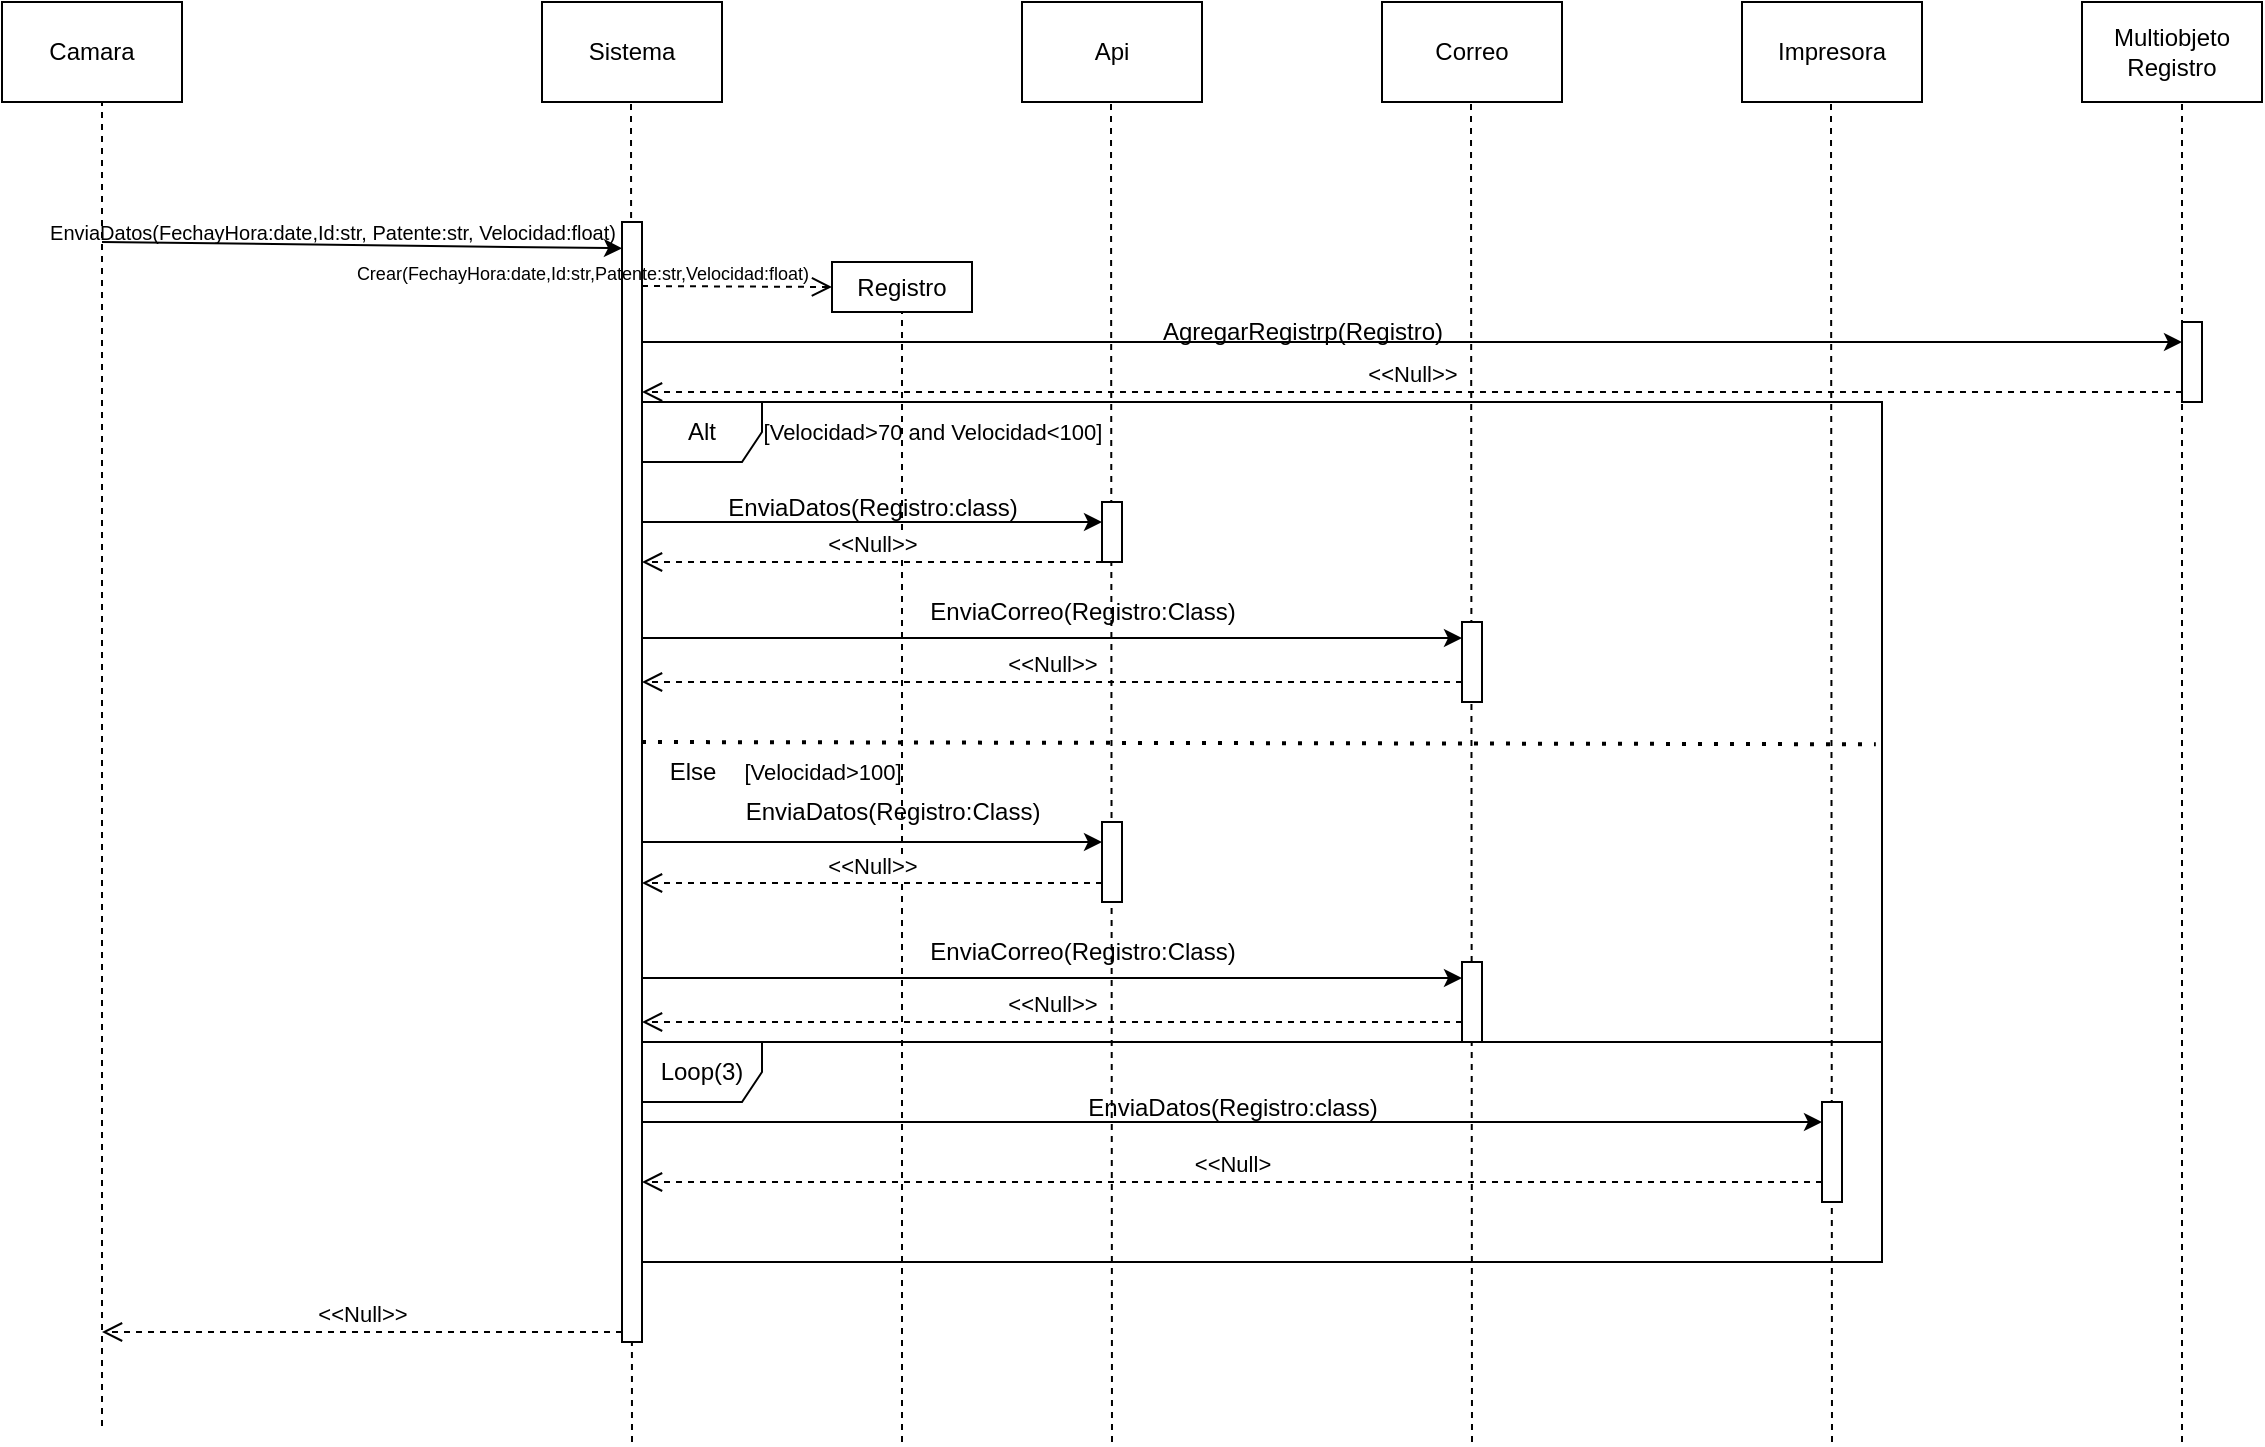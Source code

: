 <mxfile version="24.8.6">
  <diagram name="Page-1" id="2YBvvXClWsGukQMizWep">
    <mxGraphModel dx="1354" dy="720" grid="1" gridSize="10" guides="1" tooltips="1" connect="1" arrows="1" fold="1" page="1" pageScale="1" pageWidth="850" pageHeight="1100" math="0" shadow="0">
      <root>
        <mxCell id="0" />
        <mxCell id="1" parent="0" />
        <mxCell id="hMRMxi6KnBBkHidGudMh-1" value="Camara" style="rounded=0;whiteSpace=wrap;html=1;" vertex="1" parent="1">
          <mxGeometry x="10" y="190" width="90" height="50" as="geometry" />
        </mxCell>
        <mxCell id="hMRMxi6KnBBkHidGudMh-3" value="Sistema" style="rounded=0;whiteSpace=wrap;html=1;" vertex="1" parent="1">
          <mxGeometry x="280" y="190" width="90" height="50" as="geometry" />
        </mxCell>
        <mxCell id="hMRMxi6KnBBkHidGudMh-4" value="" style="endArrow=none;dashed=1;html=1;rounded=0;" edge="1" parent="1">
          <mxGeometry width="50" height="50" relative="1" as="geometry">
            <mxPoint x="60" y="902" as="sourcePoint" />
            <mxPoint x="60" y="240" as="targetPoint" />
          </mxGeometry>
        </mxCell>
        <mxCell id="hMRMxi6KnBBkHidGudMh-5" value="" style="endArrow=none;dashed=1;html=1;rounded=0;" edge="1" parent="1">
          <mxGeometry width="50" height="50" relative="1" as="geometry">
            <mxPoint x="325" y="910" as="sourcePoint" />
            <mxPoint x="324.5" y="240" as="targetPoint" />
          </mxGeometry>
        </mxCell>
        <mxCell id="hMRMxi6KnBBkHidGudMh-6" value="" style="endArrow=classic;html=1;rounded=0;" edge="1" parent="1">
          <mxGeometry width="50" height="50" relative="1" as="geometry">
            <mxPoint x="320" y="309.655" as="sourcePoint" />
            <mxPoint x="330" y="310" as="targetPoint" />
          </mxGeometry>
        </mxCell>
        <mxCell id="hMRMxi6KnBBkHidGudMh-9" value="Registro" style="rounded=0;whiteSpace=wrap;html=1;" vertex="1" parent="1">
          <mxGeometry x="425" y="320" width="70" height="25" as="geometry" />
        </mxCell>
        <mxCell id="hMRMxi6KnBBkHidGudMh-10" value="" style="html=1;points=[[0,0,0,0,5],[0,1,0,0,-5],[1,0,0,0,5],[1,1,0,0,-5]];perimeter=orthogonalPerimeter;outlineConnect=0;targetShapes=umlLifeline;portConstraint=eastwest;newEdgeStyle={&quot;curved&quot;:0,&quot;rounded&quot;:0};" vertex="1" parent="1">
          <mxGeometry x="320" y="300" width="10" height="560" as="geometry" />
        </mxCell>
        <mxCell id="hMRMxi6KnBBkHidGudMh-13" value="" style="endArrow=classic;html=1;rounded=0;" edge="1" parent="1">
          <mxGeometry width="50" height="50" relative="1" as="geometry">
            <mxPoint x="60" y="310" as="sourcePoint" />
            <mxPoint x="320" y="313.133" as="targetPoint" />
          </mxGeometry>
        </mxCell>
        <mxCell id="hMRMxi6KnBBkHidGudMh-14" value="&lt;font style=&quot;font-size: 10px;&quot;&gt;EnviaDatos(FechayHora:date,Id:str, Patente:str, Velocidad:float)&lt;/font&gt;" style="text;html=1;align=center;verticalAlign=middle;resizable=0;points=[];autosize=1;strokeColor=none;fillColor=none;" vertex="1" parent="1">
          <mxGeometry x="20" y="290" width="310" height="30" as="geometry" />
        </mxCell>
        <mxCell id="hMRMxi6KnBBkHidGudMh-18" value="&lt;font style=&quot;font-size: 9px;&quot;&gt;Crear(FechayHora:date,Id:str,Patente:str,Velocidad:float)&lt;/font&gt;" style="text;html=1;align=center;verticalAlign=middle;resizable=0;points=[];autosize=1;strokeColor=none;fillColor=none;" vertex="1" parent="1">
          <mxGeometry x="175" y="310" width="250" height="30" as="geometry" />
        </mxCell>
        <mxCell id="hMRMxi6KnBBkHidGudMh-22" value="" style="html=1;verticalAlign=bottom;endArrow=open;dashed=1;endSize=8;curved=0;rounded=0;entryX=0;entryY=0.5;entryDx=0;entryDy=0;" edge="1" parent="1" target="hMRMxi6KnBBkHidGudMh-9">
          <mxGeometry relative="1" as="geometry">
            <mxPoint x="330" y="332" as="sourcePoint" />
            <mxPoint x="400" y="332" as="targetPoint" />
          </mxGeometry>
        </mxCell>
        <mxCell id="hMRMxi6KnBBkHidGudMh-24" value="" style="endArrow=none;dashed=1;html=1;rounded=0;" edge="1" parent="1">
          <mxGeometry width="50" height="50" relative="1" as="geometry">
            <mxPoint x="460" y="910" as="sourcePoint" />
            <mxPoint x="460" y="345" as="targetPoint" />
          </mxGeometry>
        </mxCell>
        <mxCell id="hMRMxi6KnBBkHidGudMh-26" value="Api&lt;span style=&quot;color: rgba(0, 0, 0, 0); font-family: monospace; font-size: 0px; text-align: start; text-wrap-mode: nowrap;&quot;&gt;%3CmxGraphModel%3E%3Croot%3E%3CmxCell%20id%3D%220%22%2F%3E%3CmxCell%20id%3D%221%22%20parent%3D%220%22%2F%3E%3CmxCell%20id%3D%222%22%20value%3D%22Sistema%22%20style%3D%22rounded%3D0%3BwhiteSpace%3Dwrap%3Bhtml%3D1%3B%22%20vertex%3D%221%22%20parent%3D%221%22%3E%3CmxGeometry%20x%3D%22280%22%20y%3D%22190%22%20width%3D%2290%22%20height%3D%2250%22%20as%3D%22geometry%22%2F%3E%3C%2FmxCell%3E%3C%2Froot%3E%3C%2FmxGraphModel%3E&lt;/span&gt;" style="rounded=0;whiteSpace=wrap;html=1;" vertex="1" parent="1">
          <mxGeometry x="520" y="190" width="90" height="50" as="geometry" />
        </mxCell>
        <mxCell id="hMRMxi6KnBBkHidGudMh-27" value="Correo" style="rounded=0;whiteSpace=wrap;html=1;" vertex="1" parent="1">
          <mxGeometry x="700" y="190" width="90" height="50" as="geometry" />
        </mxCell>
        <mxCell id="hMRMxi6KnBBkHidGudMh-28" value="Impresora" style="rounded=0;whiteSpace=wrap;html=1;" vertex="1" parent="1">
          <mxGeometry x="880" y="190" width="90" height="50" as="geometry" />
        </mxCell>
        <mxCell id="hMRMxi6KnBBkHidGudMh-29" value="" style="endArrow=none;dashed=1;html=1;rounded=0;" edge="1" parent="1">
          <mxGeometry width="50" height="50" relative="1" as="geometry">
            <mxPoint x="565" y="910" as="sourcePoint" />
            <mxPoint x="564.5" y="240" as="targetPoint" />
          </mxGeometry>
        </mxCell>
        <mxCell id="hMRMxi6KnBBkHidGudMh-30" value="" style="endArrow=none;dashed=1;html=1;rounded=0;" edge="1" parent="1">
          <mxGeometry width="50" height="50" relative="1" as="geometry">
            <mxPoint x="745" y="910" as="sourcePoint" />
            <mxPoint x="744.5" y="240" as="targetPoint" />
          </mxGeometry>
        </mxCell>
        <mxCell id="hMRMxi6KnBBkHidGudMh-31" value="" style="endArrow=none;dashed=1;html=1;rounded=0;" edge="1" parent="1">
          <mxGeometry width="50" height="50" relative="1" as="geometry">
            <mxPoint x="925" y="910" as="sourcePoint" />
            <mxPoint x="924.5" y="240" as="targetPoint" />
          </mxGeometry>
        </mxCell>
        <mxCell id="hMRMxi6KnBBkHidGudMh-32" value="Alt" style="shape=umlFrame;whiteSpace=wrap;html=1;pointerEvents=0;" vertex="1" parent="1">
          <mxGeometry x="330" y="390" width="620" height="430" as="geometry" />
        </mxCell>
        <mxCell id="hMRMxi6KnBBkHidGudMh-33" value="Multiobjeto&lt;div&gt;Registro&lt;/div&gt;" style="rounded=0;whiteSpace=wrap;html=1;" vertex="1" parent="1">
          <mxGeometry x="1050" y="190" width="90" height="50" as="geometry" />
        </mxCell>
        <mxCell id="hMRMxi6KnBBkHidGudMh-34" value="" style="endArrow=none;dashed=1;html=1;rounded=0;" edge="1" parent="1">
          <mxGeometry width="50" height="50" relative="1" as="geometry">
            <mxPoint x="1100" y="910" as="sourcePoint" />
            <mxPoint x="1100" y="240" as="targetPoint" />
          </mxGeometry>
        </mxCell>
        <mxCell id="hMRMxi6KnBBkHidGudMh-35" value="" style="endArrow=classic;html=1;rounded=0;" edge="1" parent="1" target="hMRMxi6KnBBkHidGudMh-38">
          <mxGeometry width="50" height="50" relative="1" as="geometry">
            <mxPoint x="330" y="360" as="sourcePoint" />
            <mxPoint x="1150" y="360" as="targetPoint" />
          </mxGeometry>
        </mxCell>
        <mxCell id="hMRMxi6KnBBkHidGudMh-36" value="AgregarRegistrp(Registro)" style="text;html=1;align=center;verticalAlign=middle;resizable=0;points=[];autosize=1;strokeColor=none;fillColor=none;" vertex="1" parent="1">
          <mxGeometry x="580" y="340" width="160" height="30" as="geometry" />
        </mxCell>
        <mxCell id="hMRMxi6KnBBkHidGudMh-37" value="&amp;lt;&amp;lt;Null&amp;gt;&amp;gt;" style="html=1;verticalAlign=bottom;endArrow=open;dashed=1;endSize=8;curved=0;rounded=0;exitX=0;exitY=1;exitDx=0;exitDy=-5;exitPerimeter=0;" edge="1" parent="1" source="hMRMxi6KnBBkHidGudMh-38" target="hMRMxi6KnBBkHidGudMh-10">
          <mxGeometry relative="1" as="geometry">
            <mxPoint x="1150" y="380" as="sourcePoint" />
            <mxPoint x="1070" y="380" as="targetPoint" />
          </mxGeometry>
        </mxCell>
        <mxCell id="hMRMxi6KnBBkHidGudMh-38" value="" style="html=1;points=[[0,0,0,0,5],[0,1,0,0,-5],[1,0,0,0,5],[1,1,0,0,-5]];perimeter=orthogonalPerimeter;outlineConnect=0;targetShapes=umlLifeline;portConstraint=eastwest;newEdgeStyle={&quot;curved&quot;:0,&quot;rounded&quot;:0};" vertex="1" parent="1">
          <mxGeometry x="1100" y="350" width="10" height="40" as="geometry" />
        </mxCell>
        <mxCell id="hMRMxi6KnBBkHidGudMh-39" value="&lt;font style=&quot;font-size: 11px;&quot;&gt;[Velocidad&amp;gt;70 and Velocidad&amp;lt;100]&lt;/font&gt;" style="text;html=1;align=center;verticalAlign=middle;resizable=0;points=[];autosize=1;strokeColor=none;fillColor=none;" vertex="1" parent="1">
          <mxGeometry x="380" y="390" width="190" height="30" as="geometry" />
        </mxCell>
        <mxCell id="hMRMxi6KnBBkHidGudMh-40" value="" style="endArrow=classic;html=1;rounded=0;" edge="1" parent="1" target="hMRMxi6KnBBkHidGudMh-46">
          <mxGeometry width="50" height="50" relative="1" as="geometry">
            <mxPoint x="330" y="450" as="sourcePoint" />
            <mxPoint x="570" y="450" as="targetPoint" />
          </mxGeometry>
        </mxCell>
        <mxCell id="hMRMxi6KnBBkHidGudMh-41" value="EnviaDatos(Registro:class)" style="text;html=1;align=center;verticalAlign=middle;resizable=0;points=[];autosize=1;strokeColor=none;fillColor=none;" vertex="1" parent="1">
          <mxGeometry x="360" y="428" width="170" height="30" as="geometry" />
        </mxCell>
        <mxCell id="hMRMxi6KnBBkHidGudMh-42" value="&amp;lt;&amp;lt;Null&amp;gt;&amp;gt;" style="html=1;verticalAlign=bottom;endArrow=open;dashed=1;endSize=8;curved=0;rounded=0;" edge="1" parent="1" target="hMRMxi6KnBBkHidGudMh-10">
          <mxGeometry relative="1" as="geometry">
            <mxPoint x="560" y="470" as="sourcePoint" />
            <mxPoint x="480" y="470" as="targetPoint" />
          </mxGeometry>
        </mxCell>
        <mxCell id="hMRMxi6KnBBkHidGudMh-43" value="" style="endArrow=classic;html=1;rounded=0;" edge="1" parent="1" target="hMRMxi6KnBBkHidGudMh-48">
          <mxGeometry width="50" height="50" relative="1" as="geometry">
            <mxPoint x="330" y="508" as="sourcePoint" />
            <mxPoint x="730" y="508" as="targetPoint" />
          </mxGeometry>
        </mxCell>
        <mxCell id="hMRMxi6KnBBkHidGudMh-44" value="EnviaCorreo(Registro:Class)" style="text;html=1;align=center;verticalAlign=middle;resizable=0;points=[];autosize=1;strokeColor=none;fillColor=none;" vertex="1" parent="1">
          <mxGeometry x="460" y="480" width="180" height="30" as="geometry" />
        </mxCell>
        <mxCell id="hMRMxi6KnBBkHidGudMh-45" value="&amp;lt;&amp;lt;Null&amp;gt;&amp;gt;" style="html=1;verticalAlign=bottom;endArrow=open;dashed=1;endSize=8;curved=0;rounded=0;" edge="1" parent="1" target="hMRMxi6KnBBkHidGudMh-10">
          <mxGeometry relative="1" as="geometry">
            <mxPoint x="740" y="530" as="sourcePoint" />
            <mxPoint x="660" y="530" as="targetPoint" />
          </mxGeometry>
        </mxCell>
        <mxCell id="hMRMxi6KnBBkHidGudMh-46" value="" style="html=1;points=[[0,0,0,0,5],[0,1,0,0,-5],[1,0,0,0,5],[1,1,0,0,-5]];perimeter=orthogonalPerimeter;outlineConnect=0;targetShapes=umlLifeline;portConstraint=eastwest;newEdgeStyle={&quot;curved&quot;:0,&quot;rounded&quot;:0};" vertex="1" parent="1">
          <mxGeometry x="560" y="440" width="10" height="30" as="geometry" />
        </mxCell>
        <mxCell id="hMRMxi6KnBBkHidGudMh-48" value="" style="html=1;points=[[0,0,0,0,5],[0,1,0,0,-5],[1,0,0,0,5],[1,1,0,0,-5]];perimeter=orthogonalPerimeter;outlineConnect=0;targetShapes=umlLifeline;portConstraint=eastwest;newEdgeStyle={&quot;curved&quot;:0,&quot;rounded&quot;:0};" vertex="1" parent="1">
          <mxGeometry x="740" y="500" width="10" height="40" as="geometry" />
        </mxCell>
        <mxCell id="hMRMxi6KnBBkHidGudMh-49" value="" style="endArrow=none;dashed=1;html=1;dashPattern=1 3;strokeWidth=2;rounded=0;entryX=0.995;entryY=0.398;entryDx=0;entryDy=0;entryPerimeter=0;" edge="1" parent="1" target="hMRMxi6KnBBkHidGudMh-32">
          <mxGeometry width="50" height="50" relative="1" as="geometry">
            <mxPoint x="330" y="560" as="sourcePoint" />
            <mxPoint x="380" y="510" as="targetPoint" />
          </mxGeometry>
        </mxCell>
        <mxCell id="hMRMxi6KnBBkHidGudMh-50" value="Else" style="text;html=1;align=center;verticalAlign=middle;resizable=0;points=[];autosize=1;strokeColor=none;fillColor=none;" vertex="1" parent="1">
          <mxGeometry x="330" y="560" width="50" height="30" as="geometry" />
        </mxCell>
        <mxCell id="hMRMxi6KnBBkHidGudMh-51" value="&lt;font style=&quot;font-size: 11px;&quot;&gt;[Velocidad&amp;gt;100]&lt;/font&gt;" style="text;html=1;align=center;verticalAlign=middle;resizable=0;points=[];autosize=1;strokeColor=none;fillColor=none;" vertex="1" parent="1">
          <mxGeometry x="370" y="560" width="100" height="30" as="geometry" />
        </mxCell>
        <mxCell id="hMRMxi6KnBBkHidGudMh-52" value="EnviaDatos(Registro:Class)" style="text;html=1;align=center;verticalAlign=middle;resizable=0;points=[];autosize=1;strokeColor=none;fillColor=none;" vertex="1" parent="1">
          <mxGeometry x="370" y="580" width="170" height="30" as="geometry" />
        </mxCell>
        <mxCell id="hMRMxi6KnBBkHidGudMh-53" value="" style="endArrow=classic;html=1;rounded=0;" edge="1" parent="1">
          <mxGeometry width="50" height="50" relative="1" as="geometry">
            <mxPoint x="330" y="610" as="sourcePoint" />
            <mxPoint x="560" y="610" as="targetPoint" />
          </mxGeometry>
        </mxCell>
        <mxCell id="hMRMxi6KnBBkHidGudMh-54" value="&amp;lt;&amp;lt;Null&amp;gt;&amp;gt;" style="html=1;verticalAlign=bottom;endArrow=open;dashed=1;endSize=8;curved=0;rounded=0;" edge="1" parent="1" source="hMRMxi6KnBBkHidGudMh-55">
          <mxGeometry relative="1" as="geometry">
            <mxPoint x="740" y="630" as="sourcePoint" />
            <mxPoint x="330" y="630.5" as="targetPoint" />
            <Array as="points">
              <mxPoint x="410" y="630.5" />
            </Array>
          </mxGeometry>
        </mxCell>
        <mxCell id="hMRMxi6KnBBkHidGudMh-55" value="" style="html=1;points=[[0,0,0,0,5],[0,1,0,0,-5],[1,0,0,0,5],[1,1,0,0,-5]];perimeter=orthogonalPerimeter;outlineConnect=0;targetShapes=umlLifeline;portConstraint=eastwest;newEdgeStyle={&quot;curved&quot;:0,&quot;rounded&quot;:0};" vertex="1" parent="1">
          <mxGeometry x="560" y="600" width="10" height="40" as="geometry" />
        </mxCell>
        <mxCell id="hMRMxi6KnBBkHidGudMh-62" value="" style="endArrow=classic;html=1;rounded=0;" edge="1" parent="1" target="hMRMxi6KnBBkHidGudMh-65">
          <mxGeometry width="50" height="50" relative="1" as="geometry">
            <mxPoint x="330" y="678" as="sourcePoint" />
            <mxPoint x="730" y="678" as="targetPoint" />
          </mxGeometry>
        </mxCell>
        <mxCell id="hMRMxi6KnBBkHidGudMh-63" value="EnviaCorreo(Registro:Class)" style="text;html=1;align=center;verticalAlign=middle;resizable=0;points=[];autosize=1;strokeColor=none;fillColor=none;" vertex="1" parent="1">
          <mxGeometry x="460" y="650" width="180" height="30" as="geometry" />
        </mxCell>
        <mxCell id="hMRMxi6KnBBkHidGudMh-64" value="&amp;lt;&amp;lt;Null&amp;gt;&amp;gt;" style="html=1;verticalAlign=bottom;endArrow=open;dashed=1;endSize=8;curved=0;rounded=0;" edge="1" parent="1">
          <mxGeometry relative="1" as="geometry">
            <mxPoint x="740" y="700" as="sourcePoint" />
            <mxPoint x="330" y="700" as="targetPoint" />
          </mxGeometry>
        </mxCell>
        <mxCell id="hMRMxi6KnBBkHidGudMh-65" value="" style="html=1;points=[[0,0,0,0,5],[0,1,0,0,-5],[1,0,0,0,5],[1,1,0,0,-5]];perimeter=orthogonalPerimeter;outlineConnect=0;targetShapes=umlLifeline;portConstraint=eastwest;newEdgeStyle={&quot;curved&quot;:0,&quot;rounded&quot;:0};" vertex="1" parent="1">
          <mxGeometry x="740" y="670" width="10" height="40" as="geometry" />
        </mxCell>
        <mxCell id="hMRMxi6KnBBkHidGudMh-67" value="Loop(3)" style="shape=umlFrame;whiteSpace=wrap;html=1;pointerEvents=0;" vertex="1" parent="1">
          <mxGeometry x="330" y="710" width="620" height="110" as="geometry" />
        </mxCell>
        <mxCell id="hMRMxi6KnBBkHidGudMh-68" value="" style="endArrow=classic;html=1;rounded=0;" edge="1" parent="1" target="hMRMxi6KnBBkHidGudMh-69">
          <mxGeometry width="50" height="50" relative="1" as="geometry">
            <mxPoint x="330" y="750" as="sourcePoint" />
            <mxPoint x="920" y="750" as="targetPoint" />
          </mxGeometry>
        </mxCell>
        <mxCell id="hMRMxi6KnBBkHidGudMh-69" value="" style="html=1;points=[[0,0,0,0,5],[0,1,0,0,-5],[1,0,0,0,5],[1,1,0,0,-5]];perimeter=orthogonalPerimeter;outlineConnect=0;targetShapes=umlLifeline;portConstraint=eastwest;newEdgeStyle={&quot;curved&quot;:0,&quot;rounded&quot;:0};" vertex="1" parent="1">
          <mxGeometry x="920" y="740" width="10" height="50" as="geometry" />
        </mxCell>
        <mxCell id="hMRMxi6KnBBkHidGudMh-70" value="EnviaDatos(Registro:class)" style="text;html=1;align=center;verticalAlign=middle;resizable=0;points=[];autosize=1;strokeColor=none;fillColor=none;" vertex="1" parent="1">
          <mxGeometry x="540" y="728" width="170" height="30" as="geometry" />
        </mxCell>
        <mxCell id="hMRMxi6KnBBkHidGudMh-71" value="&amp;lt;&amp;lt;Null&amp;gt;" style="html=1;verticalAlign=bottom;endArrow=open;dashed=1;endSize=8;curved=0;rounded=0;" edge="1" parent="1" target="hMRMxi6KnBBkHidGudMh-10">
          <mxGeometry relative="1" as="geometry">
            <mxPoint x="920" y="780" as="sourcePoint" />
            <mxPoint x="840" y="780" as="targetPoint" />
          </mxGeometry>
        </mxCell>
        <mxCell id="hMRMxi6KnBBkHidGudMh-72" value="&amp;lt;&amp;lt;Null&amp;gt;&amp;gt;" style="html=1;verticalAlign=bottom;endArrow=open;dashed=1;endSize=8;curved=0;rounded=0;exitX=0;exitY=1;exitDx=0;exitDy=-5;exitPerimeter=0;" edge="1" parent="1" source="hMRMxi6KnBBkHidGudMh-10">
          <mxGeometry relative="1" as="geometry">
            <mxPoint x="300" y="850" as="sourcePoint" />
            <mxPoint x="60" y="855" as="targetPoint" />
          </mxGeometry>
        </mxCell>
      </root>
    </mxGraphModel>
  </diagram>
</mxfile>
